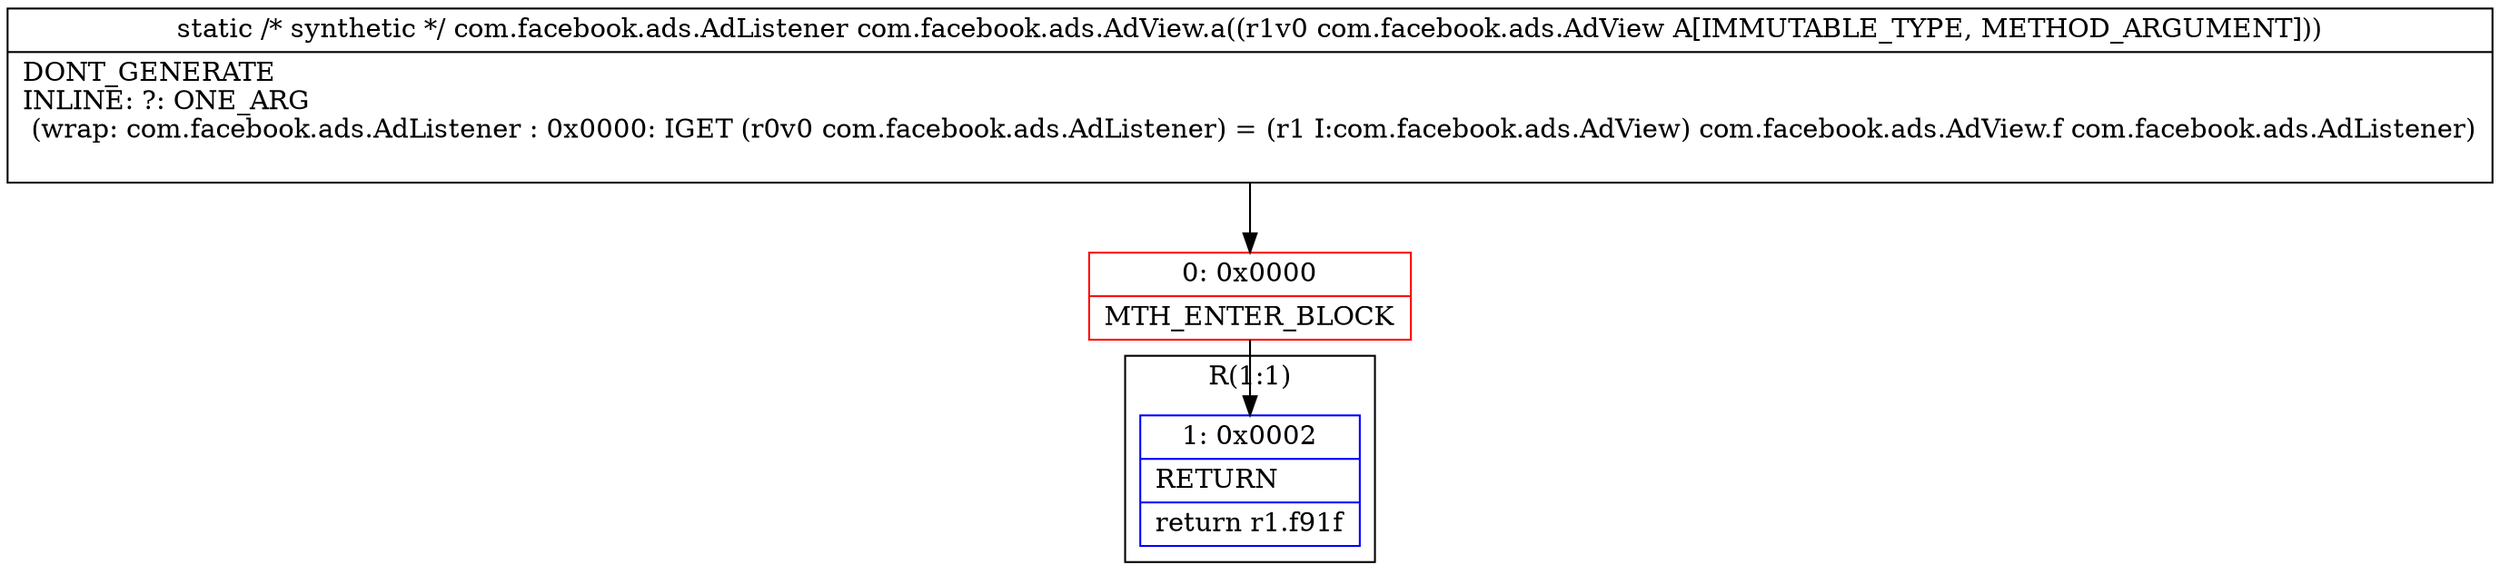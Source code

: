 digraph "CFG forcom.facebook.ads.AdView.a(Lcom\/facebook\/ads\/AdView;)Lcom\/facebook\/ads\/AdListener;" {
subgraph cluster_Region_154331922 {
label = "R(1:1)";
node [shape=record,color=blue];
Node_1 [shape=record,label="{1\:\ 0x0002|RETURN\l|return r1.f91f\l}"];
}
Node_0 [shape=record,color=red,label="{0\:\ 0x0000|MTH_ENTER_BLOCK\l}"];
MethodNode[shape=record,label="{static \/* synthetic *\/ com.facebook.ads.AdListener com.facebook.ads.AdView.a((r1v0 com.facebook.ads.AdView A[IMMUTABLE_TYPE, METHOD_ARGUMENT]))  | DONT_GENERATE\lINLINE: ?: ONE_ARG  \l  (wrap: com.facebook.ads.AdListener : 0x0000: IGET  (r0v0 com.facebook.ads.AdListener) = (r1 I:com.facebook.ads.AdView) com.facebook.ads.AdView.f com.facebook.ads.AdListener)\l\l}"];
MethodNode -> Node_0;
Node_0 -> Node_1;
}

